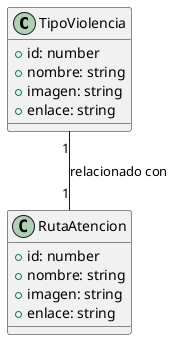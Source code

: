 <!-- Diagrama de casos de uso --> 

@startuml
class TipoViolencia {
  +id: number
  +nombre: string
  +imagen: string
  +enlace: string
}

class RutaAtencion {
  +id: number
  +nombre: string
  +imagen: string
  +enlace: string
}

TipoViolencia "1" -- "1" RutaAtencion : relacionado con
@enduml


<!-- DIAGRAMA CASOS DE USO -->

@startuml
left to right direction
actor Ciudadano as user

rectangle "SHOUT IT (Web + API)" {
  usecase "Navegar página principal" as UC1
  usecase "Consultar tipos de violencia" as UC2
  usecase "Consultar rutas de atención" as UC3
  usecase "Ver información de contacto" as UC4
}

user --> UC1
user --> UC2
user --> UC3
UC3 --> UC4 : <<include>>
@enduml

<!-- DIAGRAMA DE CLASES -->
@startuml
class TipoViolencia {
  +id: number
  +nombre: string
  +imagen: string
  +enlace: string
}

class RutaAtencion {
  +id: number
  +nombre: string
  +imagen: string
  +direccion: string [0..1]
  +email: string [0..1]
  +telefono: string [0..1]
}

class Pagina {
  +titulo: string
  +render(): void
}

class PaginaTiposViolencia extends Pagina
class PaginaRutasAtencion extends Pagina

PaginaTiposViolencia "1" o-- "*" TipoViolencia
PaginaRutasAtencion "1" o-- "*" RutaAtencion
@enduml


<!-- DIAGRAMA DE PAQUETES-->
@startuml
package "Presentación" {
  package "HTML" {
    class PantallaPrincipal
    class TiposDeViolencia
    class RutasAtencion
    class ViolenciaPages
    class RutasPages
    class Header
    class Footer
  }

  package "CSS" {
    class EstilosGlobales
    class RutasAtencionGlobal
  }

  package "Public" {
    class Imagenes
  }
}

package "Servicios (API)" {
  class ServerJS
}

"Presentación" ..> "Servicios (API)" : fetch /api/*
@enduml


<!-- DIAGRAMA DE COMPONENTES-->
@startuml
component "Navegador" as Browser
component "Frontend\n(HTML/CSS/JS)" as Front
component "API Express\n(server.js)" as API
database "Datos en memoria" as Data
node "Host local\nlocalhost:4000" as Host

Browser -- Front : Render estático + Fetch
Front -- API : HTTP GET /api/tipos-violencia\nHTTP GET /api/rutas-atencion
API --> Data : Lee arrays en memoria
API ..> Host : Puerto 4000
@enduml


<!-- DIAGRAMA DE SECUENCIA (CONSULTA RUTA DE ATENCION)-->

@startuml
actor Usuario
participant "Navegador" as B
participant "Frontend (HTML/JS)" as F
participant "API Express" as A

Usuario -> B: Abre rutas_atencion.html
B -> F: Carga HTML/CSS/JS
F -> A: GET /api/rutas-atencion
A --> F: 200 OK [JSON rutas]
F -> B: Renderiza tarjetas de contacto
@enduml


<!-- DIAGRAMA DE ACTIVIDAD FLUJO(RENDER DE UNA RUTA)-->
@startuml
start
:Usuario navega a una página de ruta;
:Se carga header y footer vía fetch;
:Se solicita JSON a /api/rutas-atencion;
if (Respuesta OK?) then (Sí)
  :Parsear JSON;
  :Pintar tarjetas en el grid;
else (No)
  :Mostrar mensaje de error;
endif
stop
@enduml



<!-- MODELO ENTIDAD RELACION A FUTURO-->
@startuml
entity "TipoViolencia" {
  *id : INT
  *nombre : VARCHAR
  *imagen : VARCHAR
  *enlace : VARCHAR
}

entity "RutaAtencion" {
  *id : INT
  *nombre : VARCHAR
  *imagen : VARCHAR
  *contacto : VARCHAR
  *direccion : VARCHAR
}

TipoViolencia ||--o{ RutaAtencion : contiene
@enduml





<!-- DIAGRAMA DE DOMINIO -->
@startuml
' ====== Entidades principales del dominio ======
class Usuario {
  +nombre
  +correo
  +ubicacion
}

class TipoViolencia {
  +nombre
  +descripcion
  +imagen
}

class RutaAtencion {
  +nombre
  +entidad
  +direccion
  +telefono
  +correo
}

class Entidad {
  +nombre
  +tipo
  +descripcion
}

' ====== Relaciones entre entidades ======
Usuario --> TipoViolencia : consulta
TipoViolencia --> RutaAtencion : relacionada con
RutaAtencion --> Entidad : gestionada por
@enduml
